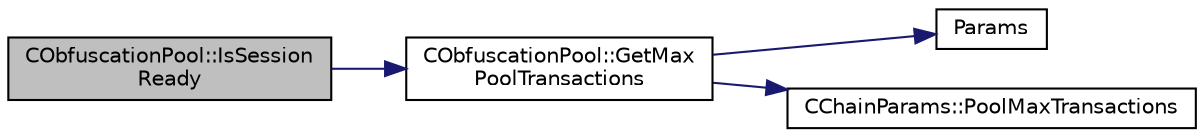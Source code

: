 digraph "CObfuscationPool::IsSessionReady"
{
  edge [fontname="Helvetica",fontsize="10",labelfontname="Helvetica",labelfontsize="10"];
  node [fontname="Helvetica",fontsize="10",shape=record];
  rankdir="LR";
  Node274 [label="CObfuscationPool::IsSession\lReady",height=0.2,width=0.4,color="black", fillcolor="grey75", style="filled", fontcolor="black"];
  Node274 -> Node275 [color="midnightblue",fontsize="10",style="solid",fontname="Helvetica"];
  Node275 [label="CObfuscationPool::GetMax\lPoolTransactions",height=0.2,width=0.4,color="black", fillcolor="white", style="filled",URL="$class_c_obfuscation_pool.html#adc64754346e8f5c546458b054c618238",tooltip="Get the maximum number of transactions for the pool. "];
  Node275 -> Node276 [color="midnightblue",fontsize="10",style="solid",fontname="Helvetica"];
  Node276 [label="Params",height=0.2,width=0.4,color="black", fillcolor="white", style="filled",URL="$chainparams_8cpp.html#ace5c5b706d71a324a417dd2db394fd4a",tooltip="Return the currently selected parameters. "];
  Node275 -> Node277 [color="midnightblue",fontsize="10",style="solid",fontname="Helvetica"];
  Node277 [label="CChainParams::PoolMaxTransactions",height=0.2,width=0.4,color="black", fillcolor="white", style="filled",URL="$class_c_chain_params.html#a128aaa94e4cfcba19dc26e6d2f5ad467"];
}
